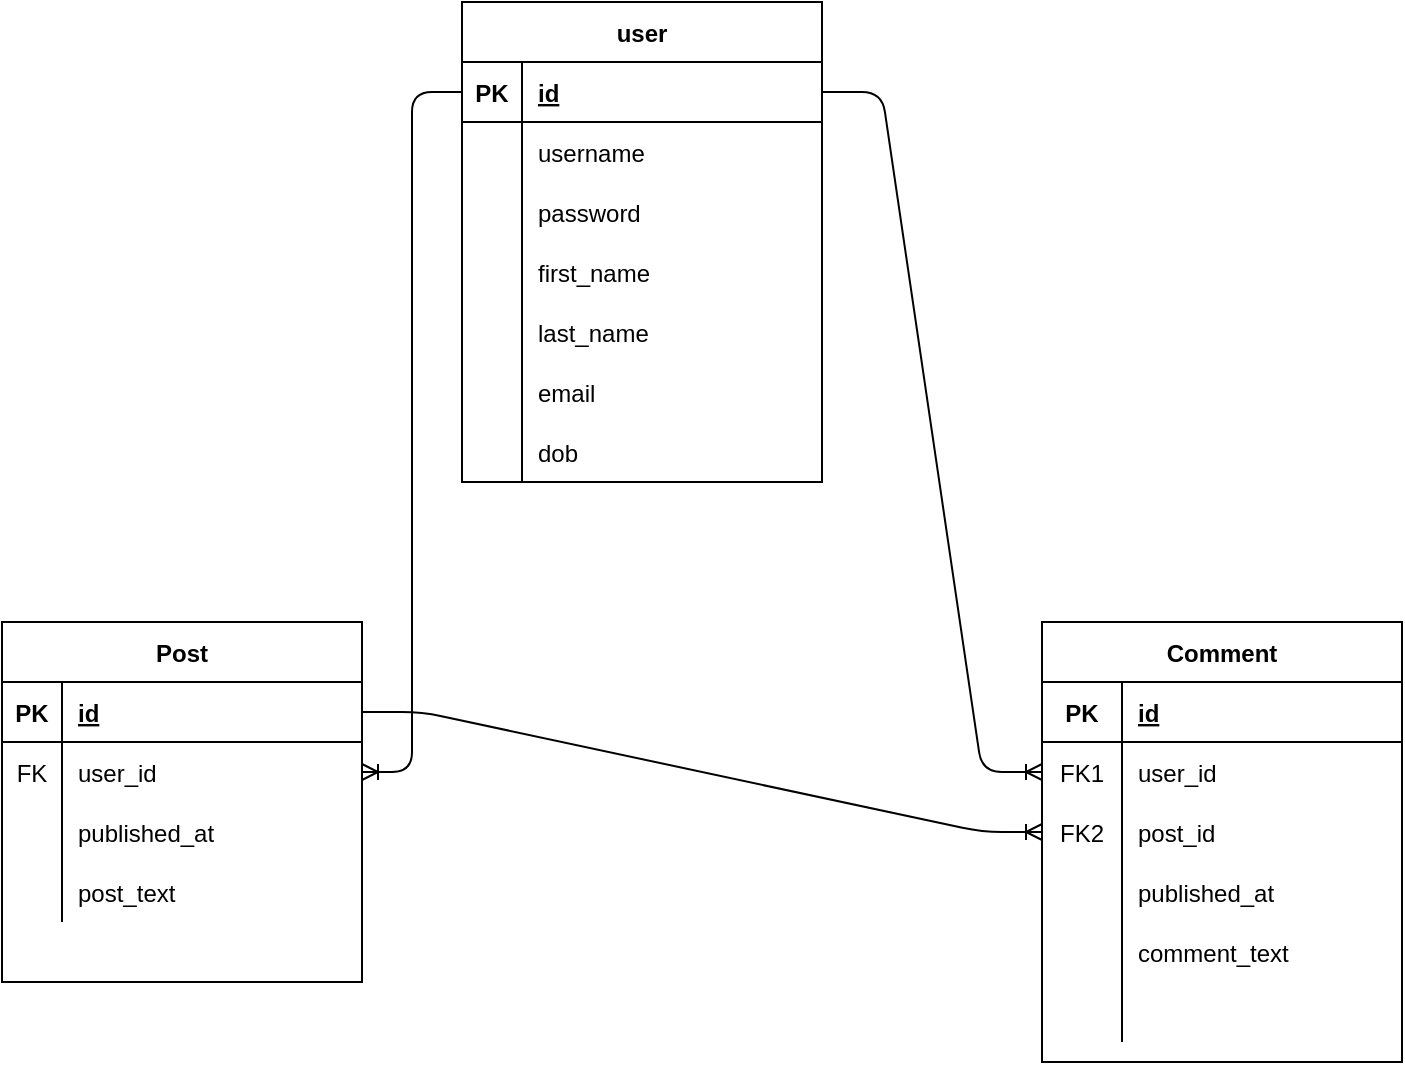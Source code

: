 <mxfile version="14.5.1" type="device"><diagram id="qA-WwVX1Fn7Mj5MQDHBO" name="Page-1"><mxGraphModel dx="782" dy="403" grid="1" gridSize="10" guides="1" tooltips="1" connect="1" arrows="1" fold="1" page="1" pageScale="1" pageWidth="850" pageHeight="1100" math="0" shadow="0"><root><mxCell id="0"/><mxCell id="1" parent="0"/><mxCell id="G8P5xxflNdSq4STTqucC-1" value="user" style="shape=table;startSize=30;container=1;collapsible=1;childLayout=tableLayout;fixedRows=1;rowLines=0;fontStyle=1;align=center;resizeLast=1;" parent="1" vertex="1"><mxGeometry x="270" y="50" width="180" height="240" as="geometry"/></mxCell><mxCell id="G8P5xxflNdSq4STTqucC-2" value="" style="shape=partialRectangle;collapsible=0;dropTarget=0;pointerEvents=0;fillColor=none;top=0;left=0;bottom=1;right=0;points=[[0,0.5],[1,0.5]];portConstraint=eastwest;" parent="G8P5xxflNdSq4STTqucC-1" vertex="1"><mxGeometry y="30" width="180" height="30" as="geometry"/></mxCell><mxCell id="G8P5xxflNdSq4STTqucC-3" value="PK" style="shape=partialRectangle;connectable=0;fillColor=none;top=0;left=0;bottom=0;right=0;fontStyle=1;overflow=hidden;" parent="G8P5xxflNdSq4STTqucC-2" vertex="1"><mxGeometry width="30" height="30" as="geometry"/></mxCell><mxCell id="G8P5xxflNdSq4STTqucC-4" value="id" style="shape=partialRectangle;connectable=0;fillColor=none;top=0;left=0;bottom=0;right=0;align=left;spacingLeft=6;fontStyle=5;overflow=hidden;" parent="G8P5xxflNdSq4STTqucC-2" vertex="1"><mxGeometry x="30" width="150" height="30" as="geometry"/></mxCell><mxCell id="JIETYkxa9Jey7a-M69ZD-2" value="" style="shape=partialRectangle;collapsible=0;dropTarget=0;pointerEvents=0;fillColor=none;top=0;left=0;bottom=0;right=0;points=[[0,0.5],[1,0.5]];portConstraint=eastwest;" parent="G8P5xxflNdSq4STTqucC-1" vertex="1"><mxGeometry y="60" width="180" height="30" as="geometry"/></mxCell><mxCell id="JIETYkxa9Jey7a-M69ZD-3" value="" style="shape=partialRectangle;connectable=0;fillColor=none;top=0;left=0;bottom=0;right=0;editable=1;overflow=hidden;" parent="JIETYkxa9Jey7a-M69ZD-2" vertex="1"><mxGeometry width="30" height="30" as="geometry"/></mxCell><mxCell id="JIETYkxa9Jey7a-M69ZD-4" value="username" style="shape=partialRectangle;connectable=0;fillColor=none;top=0;left=0;bottom=0;right=0;align=left;spacingLeft=6;overflow=hidden;" parent="JIETYkxa9Jey7a-M69ZD-2" vertex="1"><mxGeometry x="30" width="150" height="30" as="geometry"/></mxCell><mxCell id="G8P5xxflNdSq4STTqucC-8" value="" style="shape=partialRectangle;collapsible=0;dropTarget=0;pointerEvents=0;fillColor=none;top=0;left=0;bottom=0;right=0;points=[[0,0.5],[1,0.5]];portConstraint=eastwest;" parent="G8P5xxflNdSq4STTqucC-1" vertex="1"><mxGeometry y="90" width="180" height="30" as="geometry"/></mxCell><mxCell id="G8P5xxflNdSq4STTqucC-9" value="" style="shape=partialRectangle;connectable=0;fillColor=none;top=0;left=0;bottom=0;right=0;editable=1;overflow=hidden;" parent="G8P5xxflNdSq4STTqucC-8" vertex="1"><mxGeometry width="30" height="30" as="geometry"/></mxCell><mxCell id="G8P5xxflNdSq4STTqucC-10" value="password" style="shape=partialRectangle;connectable=0;fillColor=none;top=0;left=0;bottom=0;right=0;align=left;spacingLeft=6;overflow=hidden;" parent="G8P5xxflNdSq4STTqucC-8" vertex="1"><mxGeometry x="30" width="150" height="30" as="geometry"/></mxCell><mxCell id="G8P5xxflNdSq4STTqucC-11" value="" style="shape=partialRectangle;collapsible=0;dropTarget=0;pointerEvents=0;fillColor=none;top=0;left=0;bottom=0;right=0;points=[[0,0.5],[1,0.5]];portConstraint=eastwest;" parent="G8P5xxflNdSq4STTqucC-1" vertex="1"><mxGeometry y="120" width="180" height="30" as="geometry"/></mxCell><mxCell id="G8P5xxflNdSq4STTqucC-12" value="" style="shape=partialRectangle;connectable=0;fillColor=none;top=0;left=0;bottom=0;right=0;editable=1;overflow=hidden;" parent="G8P5xxflNdSq4STTqucC-11" vertex="1"><mxGeometry width="30" height="30" as="geometry"/></mxCell><mxCell id="G8P5xxflNdSq4STTqucC-13" value="first_name" style="shape=partialRectangle;connectable=0;fillColor=none;top=0;left=0;bottom=0;right=0;align=left;spacingLeft=6;overflow=hidden;" parent="G8P5xxflNdSq4STTqucC-11" vertex="1"><mxGeometry x="30" width="150" height="30" as="geometry"/></mxCell><mxCell id="G8P5xxflNdSq4STTqucC-14" value="" style="shape=partialRectangle;collapsible=0;dropTarget=0;pointerEvents=0;fillColor=none;top=0;left=0;bottom=0;right=0;points=[[0,0.5],[1,0.5]];portConstraint=eastwest;" parent="G8P5xxflNdSq4STTqucC-1" vertex="1"><mxGeometry y="150" width="180" height="30" as="geometry"/></mxCell><mxCell id="G8P5xxflNdSq4STTqucC-15" value="" style="shape=partialRectangle;connectable=0;fillColor=none;top=0;left=0;bottom=0;right=0;editable=1;overflow=hidden;" parent="G8P5xxflNdSq4STTqucC-14" vertex="1"><mxGeometry width="30" height="30" as="geometry"/></mxCell><mxCell id="G8P5xxflNdSq4STTqucC-16" value="last_name" style="shape=partialRectangle;connectable=0;fillColor=none;top=0;left=0;bottom=0;right=0;align=left;spacingLeft=6;overflow=hidden;" parent="G8P5xxflNdSq4STTqucC-14" vertex="1"><mxGeometry x="30" width="150" height="30" as="geometry"/></mxCell><mxCell id="G8P5xxflNdSq4STTqucC-5" value="" style="shape=partialRectangle;collapsible=0;dropTarget=0;pointerEvents=0;fillColor=none;top=0;left=0;bottom=0;right=0;points=[[0,0.5],[1,0.5]];portConstraint=eastwest;" parent="G8P5xxflNdSq4STTqucC-1" vertex="1"><mxGeometry y="180" width="180" height="30" as="geometry"/></mxCell><mxCell id="G8P5xxflNdSq4STTqucC-6" value="" style="shape=partialRectangle;connectable=0;fillColor=none;top=0;left=0;bottom=0;right=0;editable=1;overflow=hidden;" parent="G8P5xxflNdSq4STTqucC-5" vertex="1"><mxGeometry width="30" height="30" as="geometry"/></mxCell><mxCell id="G8P5xxflNdSq4STTqucC-7" value="email" style="shape=partialRectangle;connectable=0;fillColor=none;top=0;left=0;bottom=0;right=0;align=left;spacingLeft=6;overflow=hidden;" parent="G8P5xxflNdSq4STTqucC-5" vertex="1"><mxGeometry x="30" width="150" height="30" as="geometry"/></mxCell><mxCell id="JIETYkxa9Jey7a-M69ZD-17" value="" style="shape=partialRectangle;collapsible=0;dropTarget=0;pointerEvents=0;fillColor=none;top=0;left=0;bottom=0;right=0;points=[[0,0.5],[1,0.5]];portConstraint=eastwest;" parent="G8P5xxflNdSq4STTqucC-1" vertex="1"><mxGeometry y="210" width="180" height="30" as="geometry"/></mxCell><mxCell id="JIETYkxa9Jey7a-M69ZD-18" value="" style="shape=partialRectangle;connectable=0;fillColor=none;top=0;left=0;bottom=0;right=0;editable=1;overflow=hidden;" parent="JIETYkxa9Jey7a-M69ZD-17" vertex="1"><mxGeometry width="30" height="30" as="geometry"/></mxCell><mxCell id="JIETYkxa9Jey7a-M69ZD-19" value="dob" style="shape=partialRectangle;connectable=0;fillColor=none;top=0;left=0;bottom=0;right=0;align=left;spacingLeft=6;overflow=hidden;" parent="JIETYkxa9Jey7a-M69ZD-17" vertex="1"><mxGeometry x="30" width="150" height="30" as="geometry"/></mxCell><mxCell id="G8P5xxflNdSq4STTqucC-17" value="Post" style="shape=table;startSize=30;container=1;collapsible=1;childLayout=tableLayout;fixedRows=1;rowLines=0;fontStyle=1;align=center;resizeLast=1;" parent="1" vertex="1"><mxGeometry x="40" y="360" width="180" height="180" as="geometry"/></mxCell><mxCell id="G8P5xxflNdSq4STTqucC-18" value="" style="shape=partialRectangle;collapsible=0;dropTarget=0;pointerEvents=0;fillColor=none;top=0;left=0;bottom=1;right=0;points=[[0,0.5],[1,0.5]];portConstraint=eastwest;" parent="G8P5xxflNdSq4STTqucC-17" vertex="1"><mxGeometry y="30" width="180" height="30" as="geometry"/></mxCell><mxCell id="G8P5xxflNdSq4STTqucC-19" value="PK" style="shape=partialRectangle;connectable=0;fillColor=none;top=0;left=0;bottom=0;right=0;fontStyle=1;overflow=hidden;" parent="G8P5xxflNdSq4STTqucC-18" vertex="1"><mxGeometry width="30" height="30" as="geometry"/></mxCell><mxCell id="G8P5xxflNdSq4STTqucC-20" value="id" style="shape=partialRectangle;connectable=0;fillColor=none;top=0;left=0;bottom=0;right=0;align=left;spacingLeft=6;fontStyle=5;overflow=hidden;" parent="G8P5xxflNdSq4STTqucC-18" vertex="1"><mxGeometry x="30" width="150" height="30" as="geometry"/></mxCell><mxCell id="G8P5xxflNdSq4STTqucC-30" value="" style="shape=partialRectangle;collapsible=0;dropTarget=0;pointerEvents=0;fillColor=none;top=0;left=0;bottom=0;right=0;points=[[0,0.5],[1,0.5]];portConstraint=eastwest;" parent="G8P5xxflNdSq4STTqucC-17" vertex="1"><mxGeometry y="60" width="180" height="30" as="geometry"/></mxCell><mxCell id="G8P5xxflNdSq4STTqucC-31" value="FK" style="shape=partialRectangle;connectable=0;fillColor=none;top=0;left=0;bottom=0;right=0;fontStyle=0;overflow=hidden;" parent="G8P5xxflNdSq4STTqucC-30" vertex="1"><mxGeometry width="30" height="30" as="geometry"/></mxCell><mxCell id="G8P5xxflNdSq4STTqucC-32" value="user_id" style="shape=partialRectangle;connectable=0;fillColor=none;top=0;left=0;bottom=0;right=0;align=left;spacingLeft=6;fontStyle=0;overflow=hidden;" parent="G8P5xxflNdSq4STTqucC-30" vertex="1"><mxGeometry x="30" width="150" height="30" as="geometry"/></mxCell><mxCell id="G8P5xxflNdSq4STTqucC-21" value="" style="shape=partialRectangle;collapsible=0;dropTarget=0;pointerEvents=0;fillColor=none;top=0;left=0;bottom=0;right=0;points=[[0,0.5],[1,0.5]];portConstraint=eastwest;" parent="G8P5xxflNdSq4STTqucC-17" vertex="1"><mxGeometry y="90" width="180" height="30" as="geometry"/></mxCell><mxCell id="G8P5xxflNdSq4STTqucC-22" value="" style="shape=partialRectangle;connectable=0;fillColor=none;top=0;left=0;bottom=0;right=0;editable=1;overflow=hidden;" parent="G8P5xxflNdSq4STTqucC-21" vertex="1"><mxGeometry width="30" height="30" as="geometry"/></mxCell><mxCell id="G8P5xxflNdSq4STTqucC-23" value="published_at" style="shape=partialRectangle;connectable=0;fillColor=none;top=0;left=0;bottom=0;right=0;align=left;spacingLeft=6;overflow=hidden;" parent="G8P5xxflNdSq4STTqucC-21" vertex="1"><mxGeometry x="30" width="150" height="30" as="geometry"/></mxCell><mxCell id="G8P5xxflNdSq4STTqucC-24" value="" style="shape=partialRectangle;collapsible=0;dropTarget=0;pointerEvents=0;fillColor=none;top=0;left=0;bottom=0;right=0;points=[[0,0.5],[1,0.5]];portConstraint=eastwest;" parent="G8P5xxflNdSq4STTqucC-17" vertex="1"><mxGeometry y="120" width="180" height="30" as="geometry"/></mxCell><mxCell id="G8P5xxflNdSq4STTqucC-25" value="" style="shape=partialRectangle;connectable=0;fillColor=none;top=0;left=0;bottom=0;right=0;editable=1;overflow=hidden;" parent="G8P5xxflNdSq4STTqucC-24" vertex="1"><mxGeometry width="30" height="30" as="geometry"/></mxCell><mxCell id="G8P5xxflNdSq4STTqucC-26" value="post_text" style="shape=partialRectangle;connectable=0;fillColor=none;top=0;left=0;bottom=0;right=0;align=left;spacingLeft=6;overflow=hidden;" parent="G8P5xxflNdSq4STTqucC-24" vertex="1"><mxGeometry x="30" width="150" height="30" as="geometry"/></mxCell><mxCell id="G8P5xxflNdSq4STTqucC-33" value="Comment" style="shape=table;startSize=30;container=1;collapsible=1;childLayout=tableLayout;fixedRows=1;rowLines=0;fontStyle=1;align=center;resizeLast=1;" parent="1" vertex="1"><mxGeometry x="560" y="360" width="180" height="220" as="geometry"/></mxCell><mxCell id="G8P5xxflNdSq4STTqucC-34" value="" style="shape=partialRectangle;collapsible=0;dropTarget=0;pointerEvents=0;fillColor=none;top=0;left=0;bottom=1;right=0;points=[[0,0.5],[1,0.5]];portConstraint=eastwest;" parent="G8P5xxflNdSq4STTqucC-33" vertex="1"><mxGeometry y="30" width="180" height="30" as="geometry"/></mxCell><mxCell id="G8P5xxflNdSq4STTqucC-35" value="PK" style="shape=partialRectangle;connectable=0;fillColor=none;top=0;left=0;bottom=0;right=0;fontStyle=1;overflow=hidden;" parent="G8P5xxflNdSq4STTqucC-34" vertex="1"><mxGeometry width="40" height="30" as="geometry"/></mxCell><mxCell id="G8P5xxflNdSq4STTqucC-36" value="id" style="shape=partialRectangle;connectable=0;fillColor=none;top=0;left=0;bottom=0;right=0;align=left;spacingLeft=6;fontStyle=5;overflow=hidden;" parent="G8P5xxflNdSq4STTqucC-34" vertex="1"><mxGeometry x="40" width="140" height="30" as="geometry"/></mxCell><mxCell id="G8P5xxflNdSq4STTqucC-54" value="" style="shape=partialRectangle;collapsible=0;dropTarget=0;pointerEvents=0;fillColor=none;top=0;left=0;bottom=0;right=0;points=[[0,0.5],[1,0.5]];portConstraint=eastwest;" parent="G8P5xxflNdSq4STTqucC-33" vertex="1"><mxGeometry y="60" width="180" height="30" as="geometry"/></mxCell><mxCell id="G8P5xxflNdSq4STTqucC-55" value="FK1" style="shape=partialRectangle;connectable=0;fillColor=none;top=0;left=0;bottom=0;right=0;fontStyle=0;overflow=hidden;" parent="G8P5xxflNdSq4STTqucC-54" vertex="1"><mxGeometry width="40" height="30" as="geometry"/></mxCell><mxCell id="G8P5xxflNdSq4STTqucC-56" value="user_id" style="shape=partialRectangle;connectable=0;fillColor=none;top=0;left=0;bottom=0;right=0;align=left;spacingLeft=6;fontStyle=0;overflow=hidden;" parent="G8P5xxflNdSq4STTqucC-54" vertex="1"><mxGeometry x="40" width="140" height="30" as="geometry"/></mxCell><mxCell id="G8P5xxflNdSq4STTqucC-72" value="" style="shape=partialRectangle;collapsible=0;dropTarget=0;pointerEvents=0;fillColor=none;top=0;left=0;bottom=0;right=0;points=[[0,0.5],[1,0.5]];portConstraint=eastwest;" parent="G8P5xxflNdSq4STTqucC-33" vertex="1"><mxGeometry y="90" width="180" height="30" as="geometry"/></mxCell><mxCell id="G8P5xxflNdSq4STTqucC-73" value="FK2" style="shape=partialRectangle;connectable=0;fillColor=none;top=0;left=0;bottom=0;right=0;fontStyle=0;overflow=hidden;" parent="G8P5xxflNdSq4STTqucC-72" vertex="1"><mxGeometry width="40" height="30" as="geometry"/></mxCell><mxCell id="G8P5xxflNdSq4STTqucC-74" value="post_id" style="shape=partialRectangle;connectable=0;fillColor=none;top=0;left=0;bottom=0;right=0;align=left;spacingLeft=6;fontStyle=0;overflow=hidden;" parent="G8P5xxflNdSq4STTqucC-72" vertex="1"><mxGeometry x="40" width="140" height="30" as="geometry"/></mxCell><mxCell id="G8P5xxflNdSq4STTqucC-40" value="" style="shape=partialRectangle;collapsible=0;dropTarget=0;pointerEvents=0;fillColor=none;top=0;left=0;bottom=0;right=0;points=[[0,0.5],[1,0.5]];portConstraint=eastwest;" parent="G8P5xxflNdSq4STTqucC-33" vertex="1"><mxGeometry y="120" width="180" height="30" as="geometry"/></mxCell><mxCell id="G8P5xxflNdSq4STTqucC-41" value="" style="shape=partialRectangle;connectable=0;fillColor=none;top=0;left=0;bottom=0;right=0;editable=1;overflow=hidden;" parent="G8P5xxflNdSq4STTqucC-40" vertex="1"><mxGeometry width="40" height="30" as="geometry"/></mxCell><mxCell id="G8P5xxflNdSq4STTqucC-42" value="published_at" style="shape=partialRectangle;connectable=0;fillColor=none;top=0;left=0;bottom=0;right=0;align=left;spacingLeft=6;overflow=hidden;" parent="G8P5xxflNdSq4STTqucC-40" vertex="1"><mxGeometry x="40" width="140" height="30" as="geometry"/></mxCell><mxCell id="G8P5xxflNdSq4STTqucC-43" value="" style="shape=partialRectangle;collapsible=0;dropTarget=0;pointerEvents=0;fillColor=none;top=0;left=0;bottom=0;right=0;points=[[0,0.5],[1,0.5]];portConstraint=eastwest;" parent="G8P5xxflNdSq4STTqucC-33" vertex="1"><mxGeometry y="150" width="180" height="30" as="geometry"/></mxCell><mxCell id="G8P5xxflNdSq4STTqucC-44" value="" style="shape=partialRectangle;connectable=0;fillColor=none;top=0;left=0;bottom=0;right=0;editable=1;overflow=hidden;" parent="G8P5xxflNdSq4STTqucC-43" vertex="1"><mxGeometry width="40" height="30" as="geometry"/></mxCell><mxCell id="G8P5xxflNdSq4STTqucC-45" value="comment_text" style="shape=partialRectangle;connectable=0;fillColor=none;top=0;left=0;bottom=0;right=0;align=left;spacingLeft=6;overflow=hidden;" parent="G8P5xxflNdSq4STTqucC-43" vertex="1"><mxGeometry x="40" width="140" height="30" as="geometry"/></mxCell><mxCell id="JIETYkxa9Jey7a-M69ZD-25" value="" style="shape=partialRectangle;collapsible=0;dropTarget=0;pointerEvents=0;fillColor=none;top=0;left=0;bottom=0;right=0;points=[[0,0.5],[1,0.5]];portConstraint=eastwest;" parent="G8P5xxflNdSq4STTqucC-33" vertex="1"><mxGeometry y="180" width="180" height="30" as="geometry"/></mxCell><mxCell id="JIETYkxa9Jey7a-M69ZD-26" value="" style="shape=partialRectangle;connectable=0;fillColor=none;top=0;left=0;bottom=0;right=0;editable=1;overflow=hidden;" parent="JIETYkxa9Jey7a-M69ZD-25" vertex="1"><mxGeometry width="40" height="30" as="geometry"/></mxCell><mxCell id="JIETYkxa9Jey7a-M69ZD-27" value="" style="shape=partialRectangle;connectable=0;fillColor=none;top=0;left=0;bottom=0;right=0;align=left;spacingLeft=6;overflow=hidden;" parent="JIETYkxa9Jey7a-M69ZD-25" vertex="1"><mxGeometry x="40" width="140" height="30" as="geometry"/></mxCell><mxCell id="JIETYkxa9Jey7a-M69ZD-8" value="" style="edgeStyle=entityRelationEdgeStyle;fontSize=12;html=1;endArrow=ERoneToMany;exitX=1;exitY=0.5;exitDx=0;exitDy=0;entryX=0;entryY=0.5;entryDx=0;entryDy=0;" parent="1" source="G8P5xxflNdSq4STTqucC-2" target="G8P5xxflNdSq4STTqucC-54" edge="1"><mxGeometry width="100" height="100" relative="1" as="geometry"><mxPoint x="450" y="250" as="sourcePoint"/><mxPoint x="550" y="150" as="targetPoint"/></mxGeometry></mxCell><mxCell id="JIETYkxa9Jey7a-M69ZD-15" value="" style="edgeStyle=orthogonalEdgeStyle;fontSize=12;html=1;endArrow=ERoneToMany;exitX=0;exitY=0.5;exitDx=0;exitDy=0;entryX=1;entryY=0.5;entryDx=0;entryDy=0;" parent="1" source="G8P5xxflNdSq4STTqucC-2" target="G8P5xxflNdSq4STTqucC-30" edge="1"><mxGeometry width="100" height="100" relative="1" as="geometry"><mxPoint x="230" y="50" as="sourcePoint"/><mxPoint x="30" y="440" as="targetPoint"/></mxGeometry></mxCell><mxCell id="JIETYkxa9Jey7a-M69ZD-16" value="" style="edgeStyle=entityRelationEdgeStyle;fontSize=12;html=1;endArrow=ERoneToMany;exitX=1;exitY=0.5;exitDx=0;exitDy=0;entryX=0;entryY=0.5;entryDx=0;entryDy=0;" parent="1" source="G8P5xxflNdSq4STTqucC-18" target="G8P5xxflNdSq4STTqucC-72" edge="1"><mxGeometry width="100" height="100" relative="1" as="geometry"><mxPoint x="220" y="500" as="sourcePoint"/><mxPoint x="320" y="400" as="targetPoint"/></mxGeometry></mxCell></root></mxGraphModel></diagram></mxfile>
